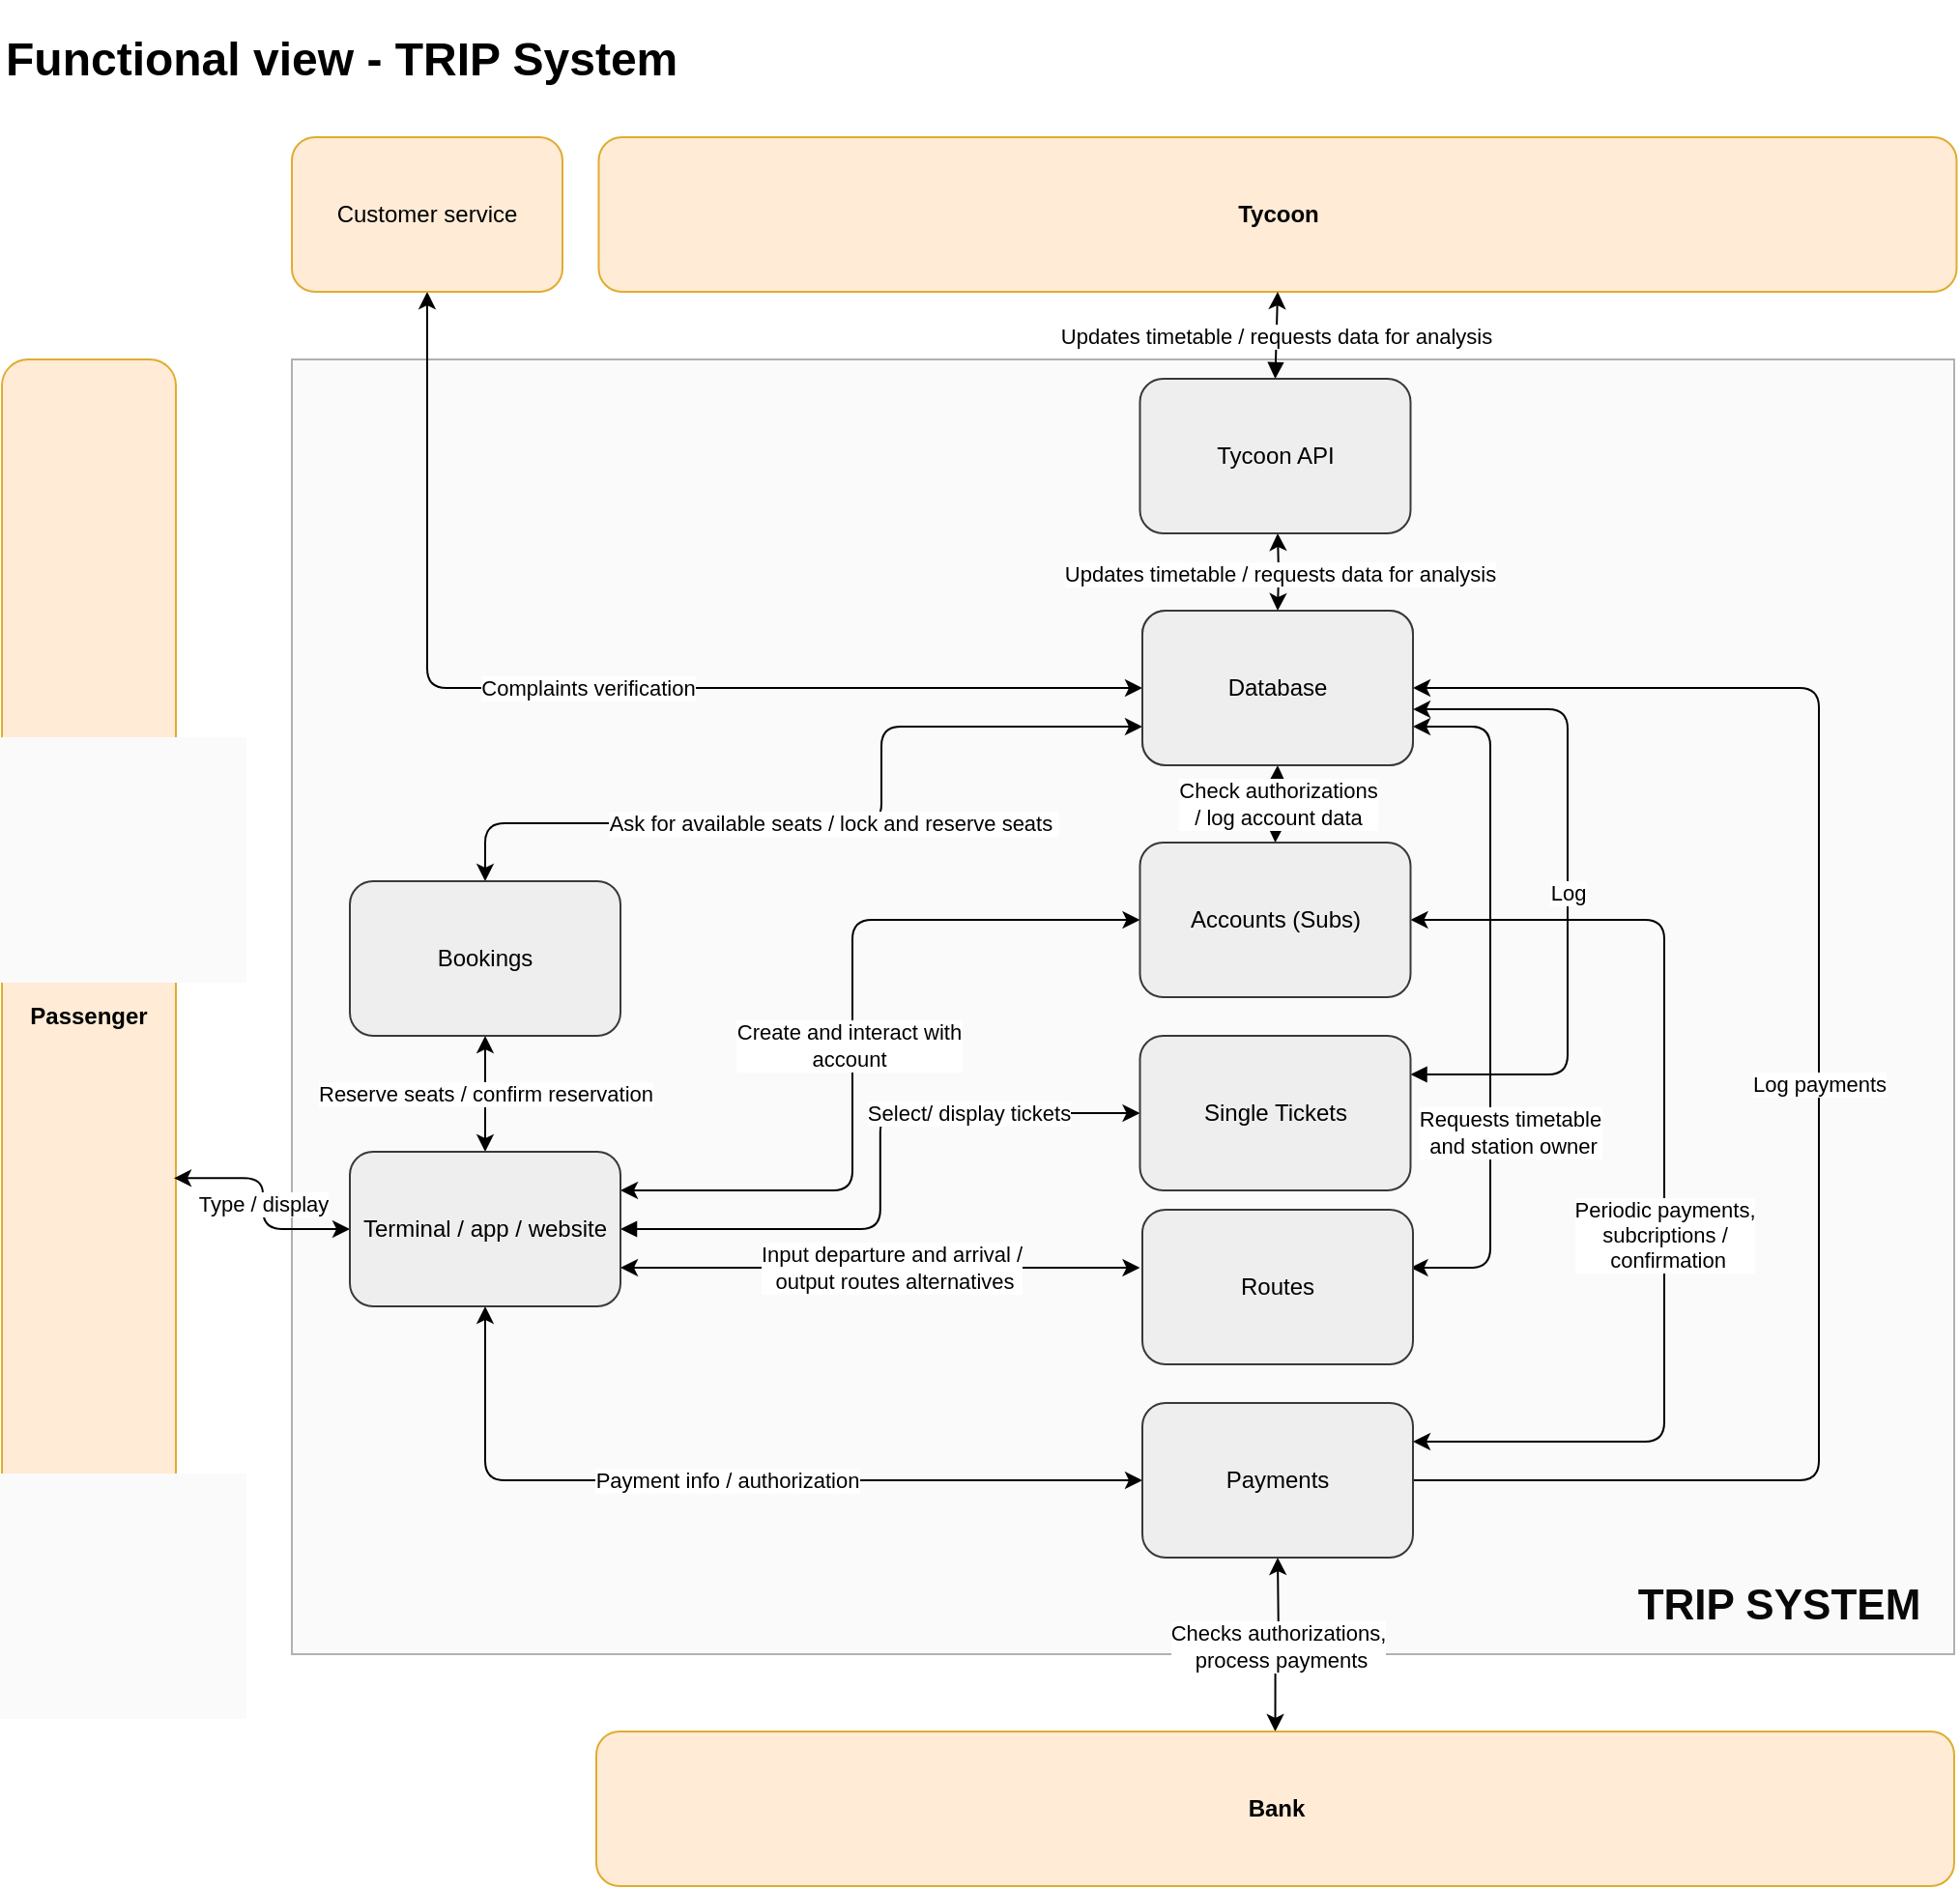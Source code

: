 <mxfile>
    <diagram id="ZQF833xw1EoGUe7-4v3m" name="Page-1">
        <mxGraphModel dx="384" dy="342" grid="1" gridSize="10" guides="1" tooltips="1" connect="1" arrows="1" fold="1" page="1" pageScale="1" pageWidth="850" pageHeight="1100" math="0" shadow="0">
            <root>
                <mxCell id="0"/>
                <mxCell id="1" parent="0"/>
                <mxCell id="241" value="" style="whiteSpace=wrap;html=1;shadow=0;glass=0;sketch=0;opacity=50;fillColor=#f5f5f5;strokeColor=#666666;fontColor=#333333;" parent="1" vertex="1">
                    <mxGeometry x="280" y="270" width="860" height="670" as="geometry"/>
                </mxCell>
                <mxCell id="45" value="&lt;b&gt;Passenger&lt;br&gt;&lt;/b&gt;" style="rounded=1;whiteSpace=wrap;html=1;fillColor=#ffe6cc;strokeColor=#d79b00;opacity=80;" parent="1" vertex="1">
                    <mxGeometry x="130" y="270" width="90" height="680" as="geometry"/>
                </mxCell>
                <mxCell id="217" value="Complaints verification" style="edgeStyle=orthogonalEdgeStyle;html=1;exitX=0;exitY=0.5;exitDx=0;exitDy=0;entryX=0.5;entryY=1;entryDx=0;entryDy=0;endArrow=classic;endFill=1;startArrow=classic;startFill=1;" parent="1" source="85" target="114" edge="1">
                    <mxGeometry relative="1" as="geometry">
                        <mxPoint as="offset"/>
                    </mxGeometry>
                </mxCell>
                <mxCell id="85" value="Database" style="rounded=1;whiteSpace=wrap;html=1;fillColor=#f5f5f5;strokeColor=#666666;gradientColor=#b3b3b3;" parent="1" vertex="1">
                    <mxGeometry x="720" y="400" width="140" height="80" as="geometry"/>
                </mxCell>
                <mxCell id="99" value="Reserve seats / confirm reservation" style="edgeStyle=orthogonalEdgeStyle;html=1;exitX=0.5;exitY=0;exitDx=0;exitDy=0;entryX=0.5;entryY=1;entryDx=0;entryDy=0;startArrow=classic;startFill=1;" parent="1" source="89" target="90" edge="1">
                    <mxGeometry relative="1" as="geometry">
                        <mxPoint as="offset"/>
                    </mxGeometry>
                </mxCell>
                <mxCell id="100" value="Payment info / authorization" style="edgeStyle=orthogonalEdgeStyle;html=1;exitX=0.5;exitY=1;exitDx=0;exitDy=0;entryX=0;entryY=0.5;entryDx=0;entryDy=0;startArrow=classic;startFill=1;" parent="1" source="89" edge="1">
                    <mxGeometry relative="1" as="geometry">
                        <Array as="points">
                            <mxPoint x="380" y="850"/>
                        </Array>
                        <mxPoint x="720" y="850" as="targetPoint"/>
                    </mxGeometry>
                </mxCell>
                <mxCell id="101" style="edgeStyle=orthogonalEdgeStyle;html=1;exitX=1;exitY=0.75;exitDx=0;exitDy=0;entryX=0;entryY=0.5;entryDx=0;entryDy=0;startArrow=classic;startFill=1;" parent="1" source="89" edge="1">
                    <mxGeometry relative="1" as="geometry">
                        <mxPoint x="718.75" y="740" as="targetPoint"/>
                    </mxGeometry>
                </mxCell>
                <mxCell id="227" value="Input departure and arrival /&lt;br&gt;&amp;nbsp;output routes alternatives" style="edgeLabel;html=1;align=center;verticalAlign=middle;resizable=0;points=[];overflow=visible;perimeter=rectanglePerimeter;container=0;imageAspect=1;" parent="101" vertex="1" connectable="0">
                    <mxGeometry x="0.548" y="1" relative="1" as="geometry">
                        <mxPoint x="-68" y="1" as="offset"/>
                    </mxGeometry>
                </mxCell>
                <mxCell id="102" style="edgeStyle=orthogonalEdgeStyle;html=1;exitX=1;exitY=0.25;exitDx=0;exitDy=0;entryX=0;entryY=0.5;entryDx=0;entryDy=0;startArrow=classic;startFill=1;" parent="1" source="89" target="277" edge="1">
                    <mxGeometry relative="1" as="geometry">
                        <Array as="points">
                            <mxPoint x="570" y="700"/>
                            <mxPoint x="570" y="560"/>
                        </Array>
                    </mxGeometry>
                </mxCell>
                <mxCell id="226" value="Create and interact with &lt;br&gt;account&lt;br&gt;" style="edgeLabel;html=1;align=center;verticalAlign=middle;resizable=0;points=[];" parent="102" vertex="1" connectable="0">
                    <mxGeometry x="0.059" y="2" relative="1" as="geometry">
                        <mxPoint y="21" as="offset"/>
                    </mxGeometry>
                </mxCell>
                <mxCell id="219" value="Type / display" style="html=1;exitX=0;exitY=0.5;exitDx=0;exitDy=0;entryX=0.989;entryY=0.623;entryDx=0;entryDy=0;entryPerimeter=0;edgeStyle=orthogonalEdgeStyle;startArrow=classic;startFill=1;" parent="1" source="89" target="45" edge="1">
                    <mxGeometry relative="1" as="geometry">
                        <mxPoint x="250" y="720" as="targetPoint"/>
                    </mxGeometry>
                </mxCell>
                <mxCell id="298" value="Select/ display tickets" style="edgeStyle=orthogonalEdgeStyle;html=1;exitX=1;exitY=0.5;exitDx=0;exitDy=0;startArrow=block;startFill=1;" parent="1" source="89" target="297" edge="1">
                    <mxGeometry x="0.46" relative="1" as="geometry">
                        <mxPoint as="offset"/>
                    </mxGeometry>
                </mxCell>
                <mxCell id="89" value="Terminal / app / website" style="rounded=1;whiteSpace=wrap;html=1;fillColor=#eeeeee;strokeColor=#36393d;" parent="1" vertex="1">
                    <mxGeometry x="310" y="680" width="140" height="80" as="geometry"/>
                </mxCell>
                <mxCell id="105" value="Ask for available seats / lock and reserve seats&amp;nbsp;" style="edgeStyle=orthogonalEdgeStyle;html=1;exitX=0.5;exitY=0;exitDx=0;exitDy=0;entryX=0;entryY=0.75;entryDx=0;entryDy=0;startArrow=classic;startFill=1;" parent="1" source="90" target="85" edge="1">
                    <mxGeometry relative="1" as="geometry">
                        <mxPoint as="offset"/>
                        <Array as="points">
                            <mxPoint x="380" y="510"/>
                            <mxPoint x="585" y="510"/>
                            <mxPoint x="585" y="460"/>
                        </Array>
                    </mxGeometry>
                </mxCell>
                <mxCell id="90" value="Bookings" style="rounded=1;whiteSpace=wrap;html=1;fillColor=#eeeeee;strokeColor=#36393d;" parent="1" vertex="1">
                    <mxGeometry x="310" y="540" width="140" height="80" as="geometry"/>
                </mxCell>
                <mxCell id="104" value="Log payments" style="edgeStyle=orthogonalEdgeStyle;html=1;exitX=1;exitY=0.5;exitDx=0;exitDy=0;entryX=1;entryY=0.5;entryDx=0;entryDy=0;" parent="1" target="85" edge="1">
                    <mxGeometry relative="1" as="geometry">
                        <Array as="points">
                            <mxPoint x="1070" y="850"/>
                            <mxPoint x="1070" y="440"/>
                        </Array>
                        <mxPoint as="offset"/>
                        <mxPoint x="860" y="850" as="sourcePoint"/>
                    </mxGeometry>
                </mxCell>
                <mxCell id="112" value="Checks authorizations,&lt;br&gt;&amp;nbsp;process payments" style="edgeStyle=orthogonalEdgeStyle;html=1;exitX=0.5;exitY=1;exitDx=0;exitDy=0;entryX=0.5;entryY=0;entryDx=0;entryDy=0;startArrow=classic;startFill=1;" parent="1" target="111" edge="1">
                    <mxGeometry relative="1" as="geometry">
                        <mxPoint x="790" y="890" as="sourcePoint"/>
                    </mxGeometry>
                </mxCell>
                <mxCell id="106" style="edgeStyle=orthogonalEdgeStyle;html=1;exitX=1;exitY=0.5;exitDx=0;exitDy=0;entryX=1;entryY=0.75;entryDx=0;entryDy=0;startArrow=classic;startFill=1;" parent="1" target="85" edge="1">
                    <mxGeometry relative="1" as="geometry">
                        <Array as="points">
                            <mxPoint x="900" y="740"/>
                            <mxPoint x="900" y="460"/>
                        </Array>
                        <mxPoint x="858.75" y="740" as="sourcePoint"/>
                    </mxGeometry>
                </mxCell>
                <mxCell id="223" value="Requests timetable&lt;br&gt;&amp;nbsp;and station owner" style="edgeLabel;html=1;align=center;verticalAlign=middle;resizable=0;points=[];labelBackgroundColor=default;labelBorderColor=none;" parent="106" vertex="1" connectable="0">
                    <mxGeometry x="-0.379" y="1" relative="1" as="geometry">
                        <mxPoint x="11" as="offset"/>
                    </mxGeometry>
                </mxCell>
                <mxCell id="167" value="Periodic payments,&lt;br&gt;subcriptions /&lt;br&gt;&amp;nbsp;confirmation" style="edgeStyle=orthogonalEdgeStyle;html=1;exitX=1;exitY=0.5;exitDx=0;exitDy=0;entryX=1;entryY=0.25;entryDx=0;entryDy=0;startArrow=classic;startFill=1;" parent="1" edge="1">
                    <mxGeometry x="0.109" relative="1" as="geometry">
                        <mxPoint x="860" y="830" as="targetPoint"/>
                        <Array as="points">
                            <mxPoint x="990" y="560"/>
                            <mxPoint x="990" y="830"/>
                        </Array>
                        <mxPoint x="858.75" y="560" as="sourcePoint"/>
                        <mxPoint as="offset"/>
                    </mxGeometry>
                </mxCell>
                <mxCell id="218" value="Check authorizations &lt;br&gt;/ log account data" style="edgeStyle=orthogonalEdgeStyle;html=1;exitX=0.5;exitY=0;exitDx=0;exitDy=0;entryX=0.5;entryY=1;entryDx=0;entryDy=0;startArrow=classic;startFill=1;" parent="1" target="85" edge="1">
                    <mxGeometry relative="1" as="geometry">
                        <mxPoint x="788.75" y="520" as="sourcePoint"/>
                    </mxGeometry>
                </mxCell>
                <mxCell id="111" value="&lt;b&gt;Bank&lt;/b&gt;" style="rounded=1;whiteSpace=wrap;html=1;fillColor=#ffe6cc;strokeColor=#d79b00;opacity=80;" parent="1" vertex="1">
                    <mxGeometry x="437.5" y="980" width="702.5" height="80" as="geometry"/>
                </mxCell>
                <mxCell id="114" value="Customer service" style="rounded=1;whiteSpace=wrap;html=1;fillColor=#ffe6cc;strokeColor=#d79b00;opacity=80;" parent="1" vertex="1">
                    <mxGeometry x="280" y="155" width="140" height="80" as="geometry"/>
                </mxCell>
                <mxCell id="216" value="Updates timetable / requests data for analysis" style="edgeStyle=orthogonalEdgeStyle;html=1;entryX=0.5;entryY=0;entryDx=0;entryDy=0;startArrow=classic;startFill=1;" parent="1" target="85" edge="1">
                    <mxGeometry relative="1" as="geometry">
                        <mxPoint x="790" y="360" as="sourcePoint"/>
                    </mxGeometry>
                </mxCell>
                <mxCell id="215" value="&lt;b&gt;Tycoon&lt;/b&gt;" style="rounded=1;whiteSpace=wrap;html=1;fillColor=#ffe6cc;strokeColor=#d79b00;opacity=80;" parent="1" vertex="1">
                    <mxGeometry x="438.75" y="155" width="702.5" height="80" as="geometry"/>
                </mxCell>
                <mxCell id="238" value="&lt;h1&gt;Functional view - TRIP System&lt;/h1&gt;" style="text;strokeColor=none;align=left;fillColor=none;html=1;verticalAlign=middle;whiteSpace=wrap;rounded=0;" parent="1" vertex="1">
                    <mxGeometry x="130" y="100" width="670" height="30" as="geometry"/>
                </mxCell>
                <mxCell id="243" value="&lt;h1&gt;&lt;b&gt;&lt;font color=&quot;#080808&quot;&gt;TRIP SYSTEM&lt;/font&gt;&lt;/b&gt;&lt;/h1&gt;" style="edgeLabel;html=1;align=center;verticalAlign=middle;resizable=0;points=[];labelBackgroundColor=none;" parent="1" vertex="1" connectable="0">
                    <mxGeometry x="1065" y="900" as="geometry">
                        <mxPoint x="-16" y="15" as="offset"/>
                    </mxGeometry>
                </mxCell>
                <mxCell id="274" value="Payments" style="rounded=1;whiteSpace=wrap;html=1;fillColor=#eeeeee;strokeColor=#36393d;" parent="1" vertex="1">
                    <mxGeometry x="720" y="810" width="140" height="80" as="geometry"/>
                </mxCell>
                <mxCell id="275" value="Routes" style="rounded=1;whiteSpace=wrap;html=1;fillColor=#eeeeee;strokeColor=#36393d;" parent="1" vertex="1">
                    <mxGeometry x="720" y="710" width="140" height="80" as="geometry"/>
                </mxCell>
                <mxCell id="276" value="Database" style="rounded=1;whiteSpace=wrap;html=1;fillColor=#eeeeee;strokeColor=#36393d;" parent="1" vertex="1">
                    <mxGeometry x="720" y="400" width="140" height="80" as="geometry"/>
                </mxCell>
                <mxCell id="277" value="Accounts (Subs)" style="rounded=1;whiteSpace=wrap;html=1;fillColor=#eeeeee;strokeColor=#36393d;" parent="1" vertex="1">
                    <mxGeometry x="718.75" y="520" width="140" height="80" as="geometry"/>
                </mxCell>
                <mxCell id="299" value="Log" style="edgeStyle=orthogonalEdgeStyle;html=1;exitX=1;exitY=0.25;exitDx=0;exitDy=0;entryX=1;entryY=0.638;entryDx=0;entryDy=0;entryPerimeter=0;startArrow=block;startFill=1;" parent="1" source="297" target="276" edge="1">
                    <mxGeometry relative="1" as="geometry">
                        <Array as="points">
                            <mxPoint x="940" y="640"/>
                            <mxPoint x="940" y="451"/>
                        </Array>
                    </mxGeometry>
                </mxCell>
                <mxCell id="297" value="Single Tickets" style="rounded=1;whiteSpace=wrap;html=1;fillColor=#eeeeee;strokeColor=#36393d;" parent="1" vertex="1">
                    <mxGeometry x="718.75" y="620" width="140" height="80" as="geometry"/>
                </mxCell>
                <mxCell id="303" value="Updates timetable / requests data for analysis" style="edgeStyle=none;html=1;exitX=0.5;exitY=0;exitDx=0;exitDy=0;entryX=0.5;entryY=1;entryDx=0;entryDy=0;startArrow=block;startFill=1;" parent="1" source="301" target="215" edge="1">
                    <mxGeometry relative="1" as="geometry"/>
                </mxCell>
                <mxCell id="301" value="Tycoon API" style="rounded=1;whiteSpace=wrap;html=1;fillColor=#eeeeee;strokeColor=#36393d;" parent="1" vertex="1">
                    <mxGeometry x="718.75" y="280" width="140" height="80" as="geometry"/>
                </mxCell>
            </root>
        </mxGraphModel>
    </diagram>
</mxfile>